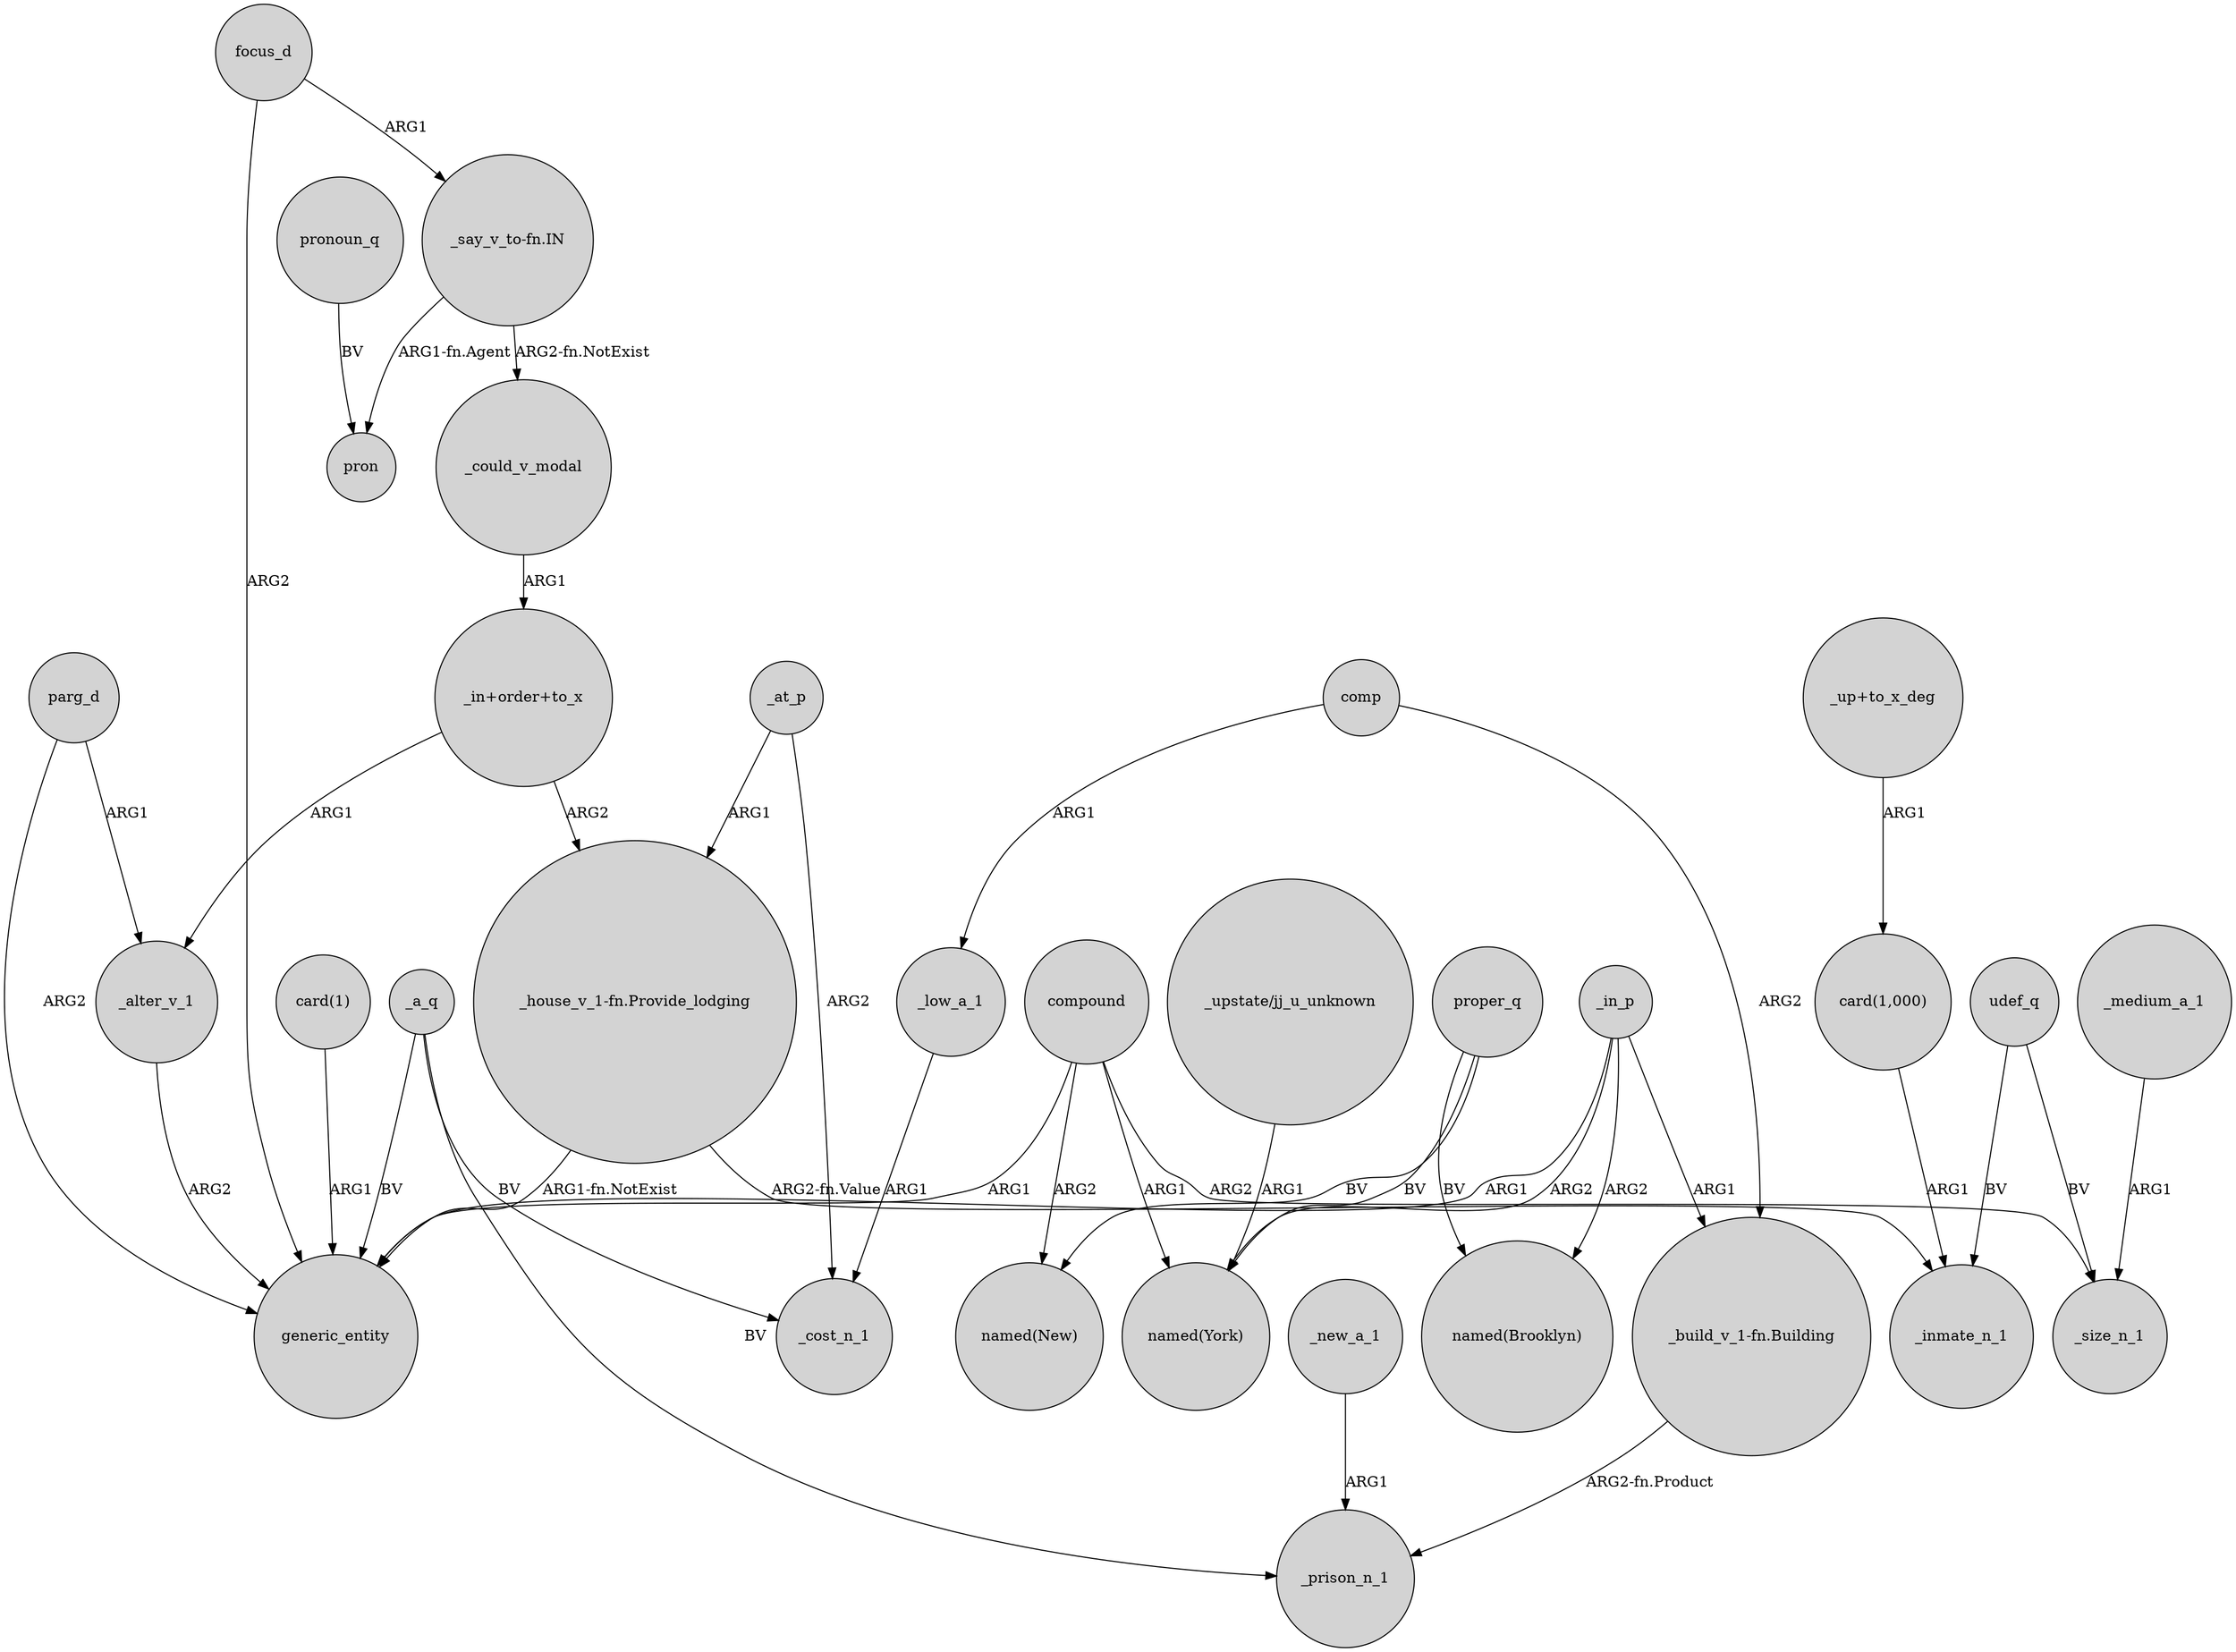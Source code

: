digraph {
	node [shape=circle style=filled]
	"_house_v_1-fn.Provide_lodging" -> generic_entity [label="ARG1-fn.NotExist"]
	compound -> generic_entity [label=ARG1]
	compound -> "named(New)" [label=ARG2]
	_alter_v_1 -> generic_entity [label=ARG2]
	_a_q -> _prison_n_1 [label=BV]
	"_upstate/jj_u_unknown" -> "named(York)" [label=ARG1]
	udef_q -> _size_n_1 [label=BV]
	proper_q -> "named(New)" [label=BV]
	parg_d -> generic_entity [label=ARG2]
	_could_v_modal -> "_in+order+to_x" [label=ARG1]
	_medium_a_1 -> _size_n_1 [label=ARG1]
	"_in+order+to_x" -> _alter_v_1 [label=ARG1]
	focus_d -> generic_entity [label=ARG2]
	"_house_v_1-fn.Provide_lodging" -> _inmate_n_1 [label="ARG2-fn.Value"]
	_a_q -> generic_entity [label=BV]
	_in_p -> "_build_v_1-fn.Building" [label=ARG1]
	udef_q -> _inmate_n_1 [label=BV]
	compound -> _size_n_1 [label=ARG2]
	_at_p -> "_house_v_1-fn.Provide_lodging" [label=ARG1]
	pronoun_q -> pron [label=BV]
	comp -> _low_a_1 [label=ARG1]
	compound -> "named(York)" [label=ARG1]
	"_up+to_x_deg" -> "card(1,000)" [label=ARG1]
	_new_a_1 -> _prison_n_1 [label=ARG1]
	_low_a_1 -> _cost_n_1 [label=ARG1]
	"_say_v_to-fn.IN" -> pron [label="ARG1-fn.Agent"]
	_in_p -> "named(York)" [label=ARG2]
	parg_d -> _alter_v_1 [label=ARG1]
	_at_p -> _cost_n_1 [label=ARG2]
	"card(1)" -> generic_entity [label=ARG1]
	_in_p -> "named(Brooklyn)" [label=ARG2]
	_in_p -> generic_entity [label=ARG1]
	"_build_v_1-fn.Building" -> _prison_n_1 [label="ARG2-fn.Product"]
	proper_q -> "named(York)" [label=BV]
	_a_q -> _cost_n_1 [label=BV]
	"card(1,000)" -> _inmate_n_1 [label=ARG1]
	"_say_v_to-fn.IN" -> _could_v_modal [label="ARG2-fn.NotExist"]
	comp -> "_build_v_1-fn.Building" [label=ARG2]
	focus_d -> "_say_v_to-fn.IN" [label=ARG1]
	"_in+order+to_x" -> "_house_v_1-fn.Provide_lodging" [label=ARG2]
	proper_q -> "named(Brooklyn)" [label=BV]
}
